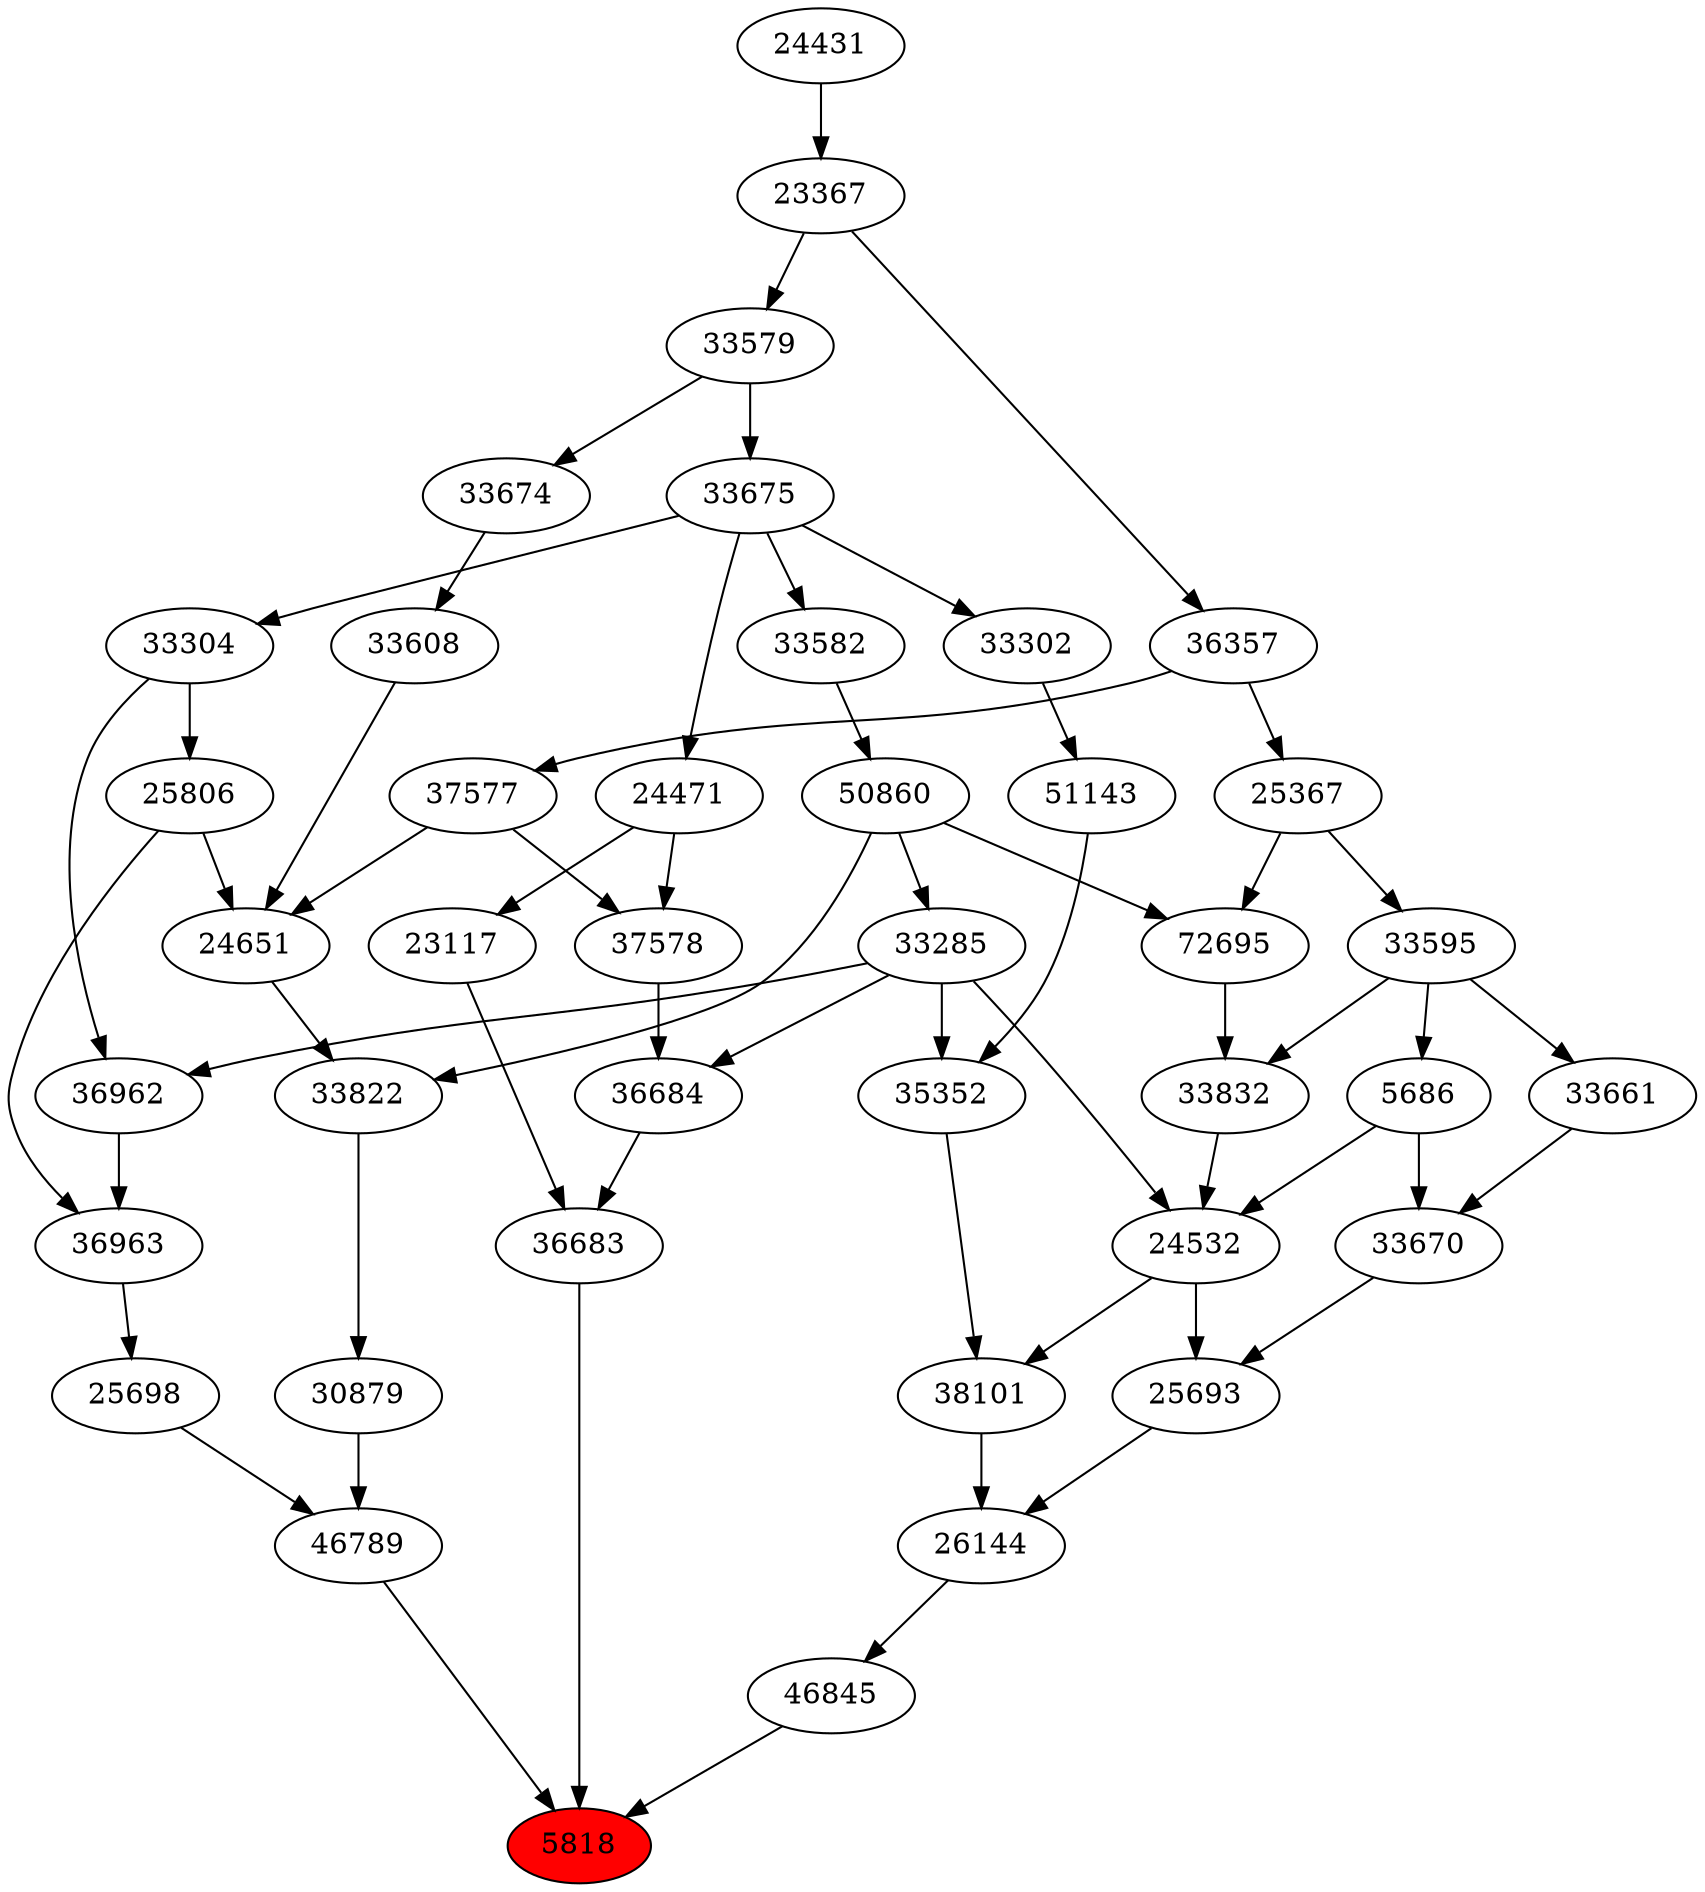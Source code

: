 strict digraph{ 
5818 [label="5818" fillcolor=red style=filled]
46845 -> 5818
36683 -> 5818
46789 -> 5818
46845 [label="46845"]
26144 -> 46845
36683 [label="36683"]
36684 -> 36683
23117 -> 36683
46789 [label="46789"]
25698 -> 46789
30879 -> 46789
26144 [label="26144"]
38101 -> 26144
25693 -> 26144
36684 [label="36684"]
33285 -> 36684
37578 -> 36684
23117 [label="23117"]
24471 -> 23117
25698 [label="25698"]
36963 -> 25698
30879 [label="30879"]
33822 -> 30879
38101 [label="38101"]
24532 -> 38101
35352 -> 38101
25693 [label="25693"]
24532 -> 25693
33670 -> 25693
33285 [label="33285"]
50860 -> 33285
37578 [label="37578"]
24471 -> 37578
37577 -> 37578
24471 [label="24471"]
33675 -> 24471
36963 [label="36963"]
36962 -> 36963
25806 -> 36963
33822 [label="33822"]
24651 -> 33822
50860 -> 33822
24532 [label="24532"]
33285 -> 24532
5686 -> 24532
33832 -> 24532
35352 [label="35352"]
33285 -> 35352
51143 -> 35352
33670 [label="33670"]
5686 -> 33670
33661 -> 33670
50860 [label="50860"]
33582 -> 50860
37577 [label="37577"]
36357 -> 37577
33675 [label="33675"]
33579 -> 33675
36962 [label="36962"]
33285 -> 36962
33304 -> 36962
25806 [label="25806"]
33304 -> 25806
24651 [label="24651"]
25806 -> 24651
33608 -> 24651
37577 -> 24651
5686 [label="5686"]
33595 -> 5686
33832 [label="33832"]
72695 -> 33832
33595 -> 33832
51143 [label="51143"]
33302 -> 51143
33661 [label="33661"]
33595 -> 33661
33582 [label="33582"]
33675 -> 33582
36357 [label="36357"]
23367 -> 36357
33579 [label="33579"]
23367 -> 33579
33304 [label="33304"]
33675 -> 33304
33608 [label="33608"]
33674 -> 33608
33595 [label="33595"]
25367 -> 33595
72695 [label="72695"]
50860 -> 72695
25367 -> 72695
33302 [label="33302"]
33675 -> 33302
23367 [label="23367"]
24431 -> 23367
33674 [label="33674"]
33579 -> 33674
25367 [label="25367"]
36357 -> 25367
24431 [label="24431"]
}